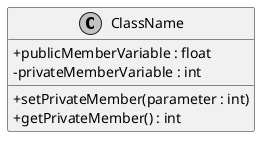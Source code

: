 
@startuml
skinparam monochrome true
skinparam classAttributeIconSize 0
class ClassName {
  +publicMemberVariable : float
  -privateMemberVariable : int
  +setPrivateMember(parameter : int)
  +getPrivateMember() : int
  }
 @enduml
